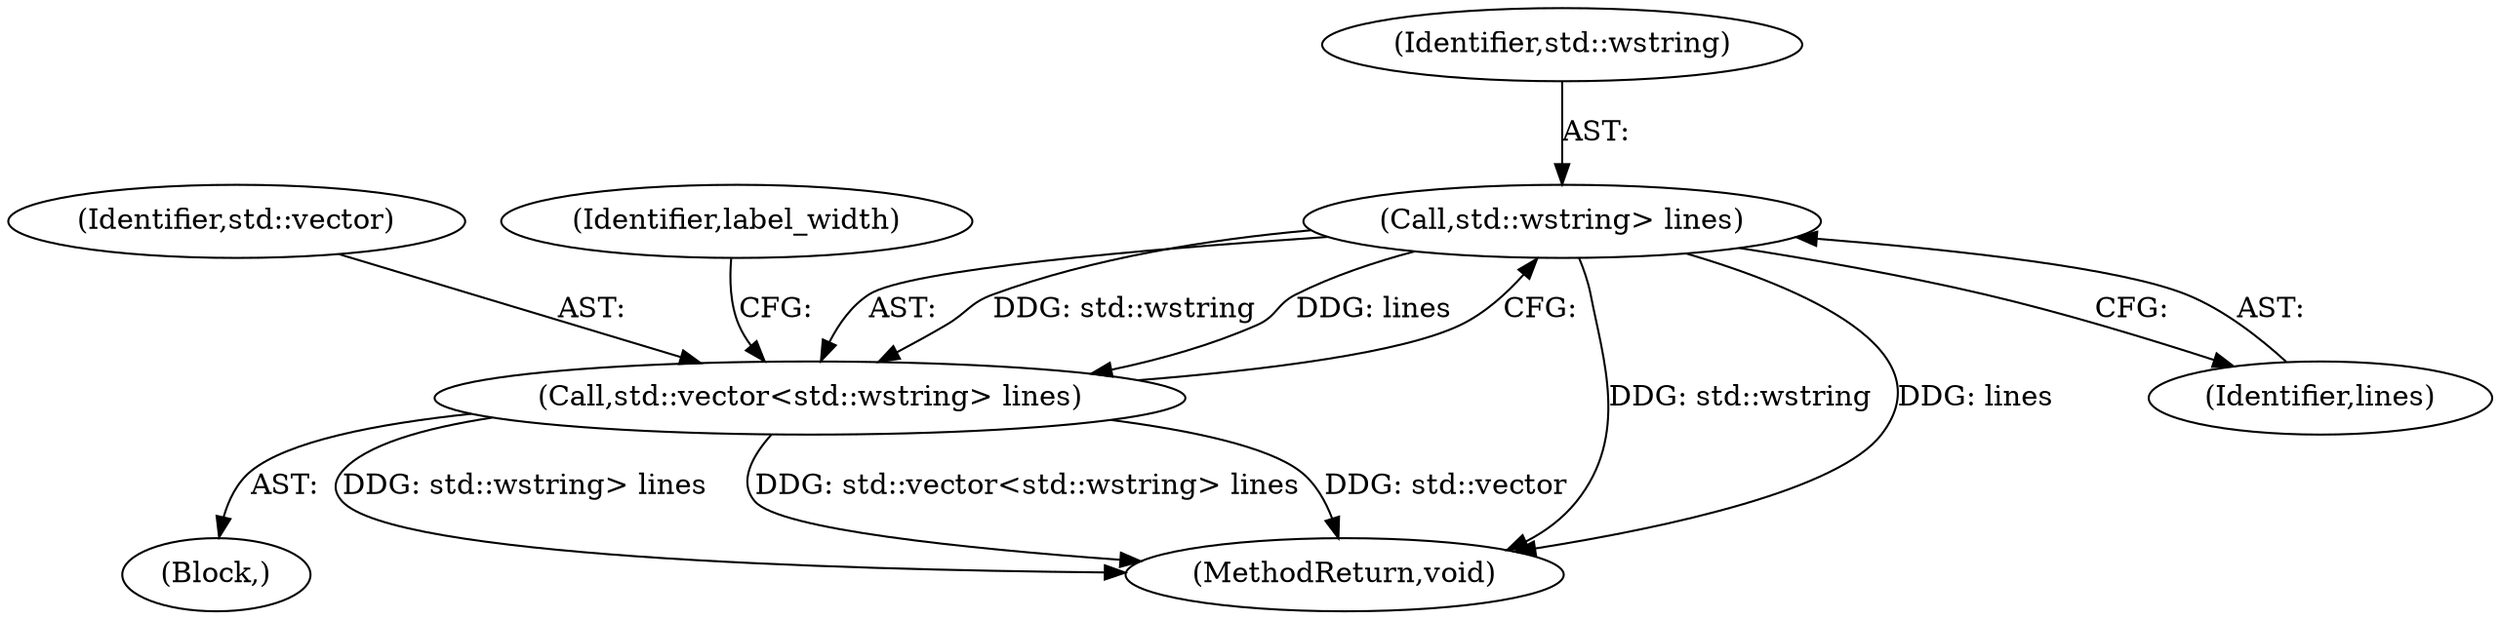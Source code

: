 digraph "1_Chrome_dabd6f450e9594a8962ef6f79447a8bfdc1c9f05_0@del" {
"1000107" [label="(Call,std::wstring> lines)"];
"1000105" [label="(Call,std::vector<std::wstring> lines)"];
"1000102" [label="(Block,)"];
"1000105" [label="(Call,std::vector<std::wstring> lines)"];
"1000107" [label="(Call,std::wstring> lines)"];
"1000106" [label="(Identifier,std::vector)"];
"1000148" [label="(MethodReturn,void)"];
"1000108" [label="(Identifier,std::wstring)"];
"1000109" [label="(Identifier,lines)"];
"1000112" [label="(Identifier,label_width)"];
"1000107" -> "1000105"  [label="AST: "];
"1000107" -> "1000109"  [label="CFG: "];
"1000108" -> "1000107"  [label="AST: "];
"1000109" -> "1000107"  [label="AST: "];
"1000105" -> "1000107"  [label="CFG: "];
"1000107" -> "1000148"  [label="DDG: std::wstring"];
"1000107" -> "1000148"  [label="DDG: lines"];
"1000107" -> "1000105"  [label="DDG: std::wstring"];
"1000107" -> "1000105"  [label="DDG: lines"];
"1000105" -> "1000102"  [label="AST: "];
"1000106" -> "1000105"  [label="AST: "];
"1000112" -> "1000105"  [label="CFG: "];
"1000105" -> "1000148"  [label="DDG: std::wstring> lines"];
"1000105" -> "1000148"  [label="DDG: std::vector<std::wstring> lines"];
"1000105" -> "1000148"  [label="DDG: std::vector"];
}
